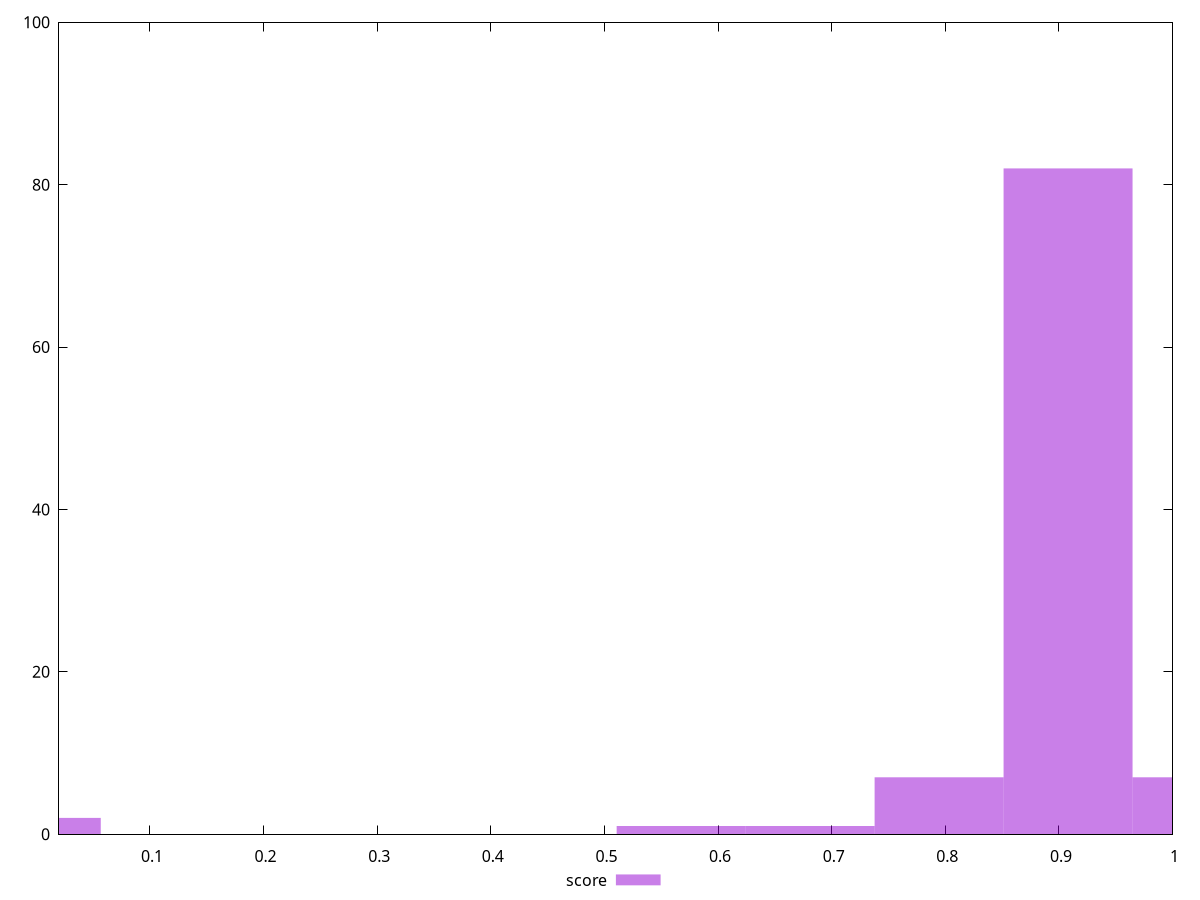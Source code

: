 reset

$score <<EOF
0 2
0.9080829724339242 82
0.5675518577712027 1
1.0215933439881648 7
0.7945726008796837 7
0.6810622293254431 1
EOF

set key outside below
set boxwidth 0.11351037155424053
set xrange [0.02:1]
set yrange [0:100]
set trange [0:100]
set style fill transparent solid 0.5 noborder
set terminal svg size 640, 490 enhanced background rgb 'white'
set output "report/report_00029_2021-02-24T13-36-40.390Z/speed-index/samples/music/score/histogram.svg"

plot $score title "score" with boxes

reset
